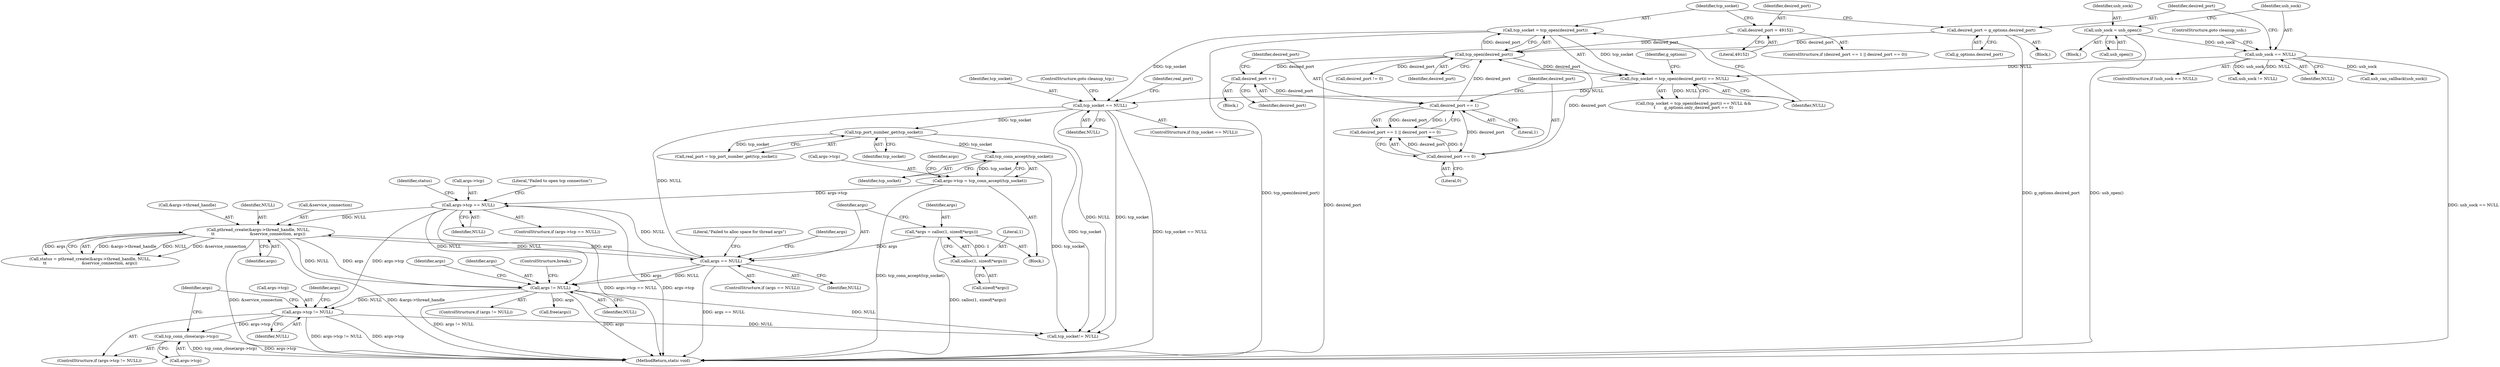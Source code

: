 digraph "1_ippusbxd_46844402bca7a38fc224483ba6f0a93c4613203f@API" {
"1000283" [label="(Call,tcp_conn_close(args->tcp))"];
"1000278" [label="(Call,args->tcp != NULL)"];
"1000242" [label="(Call,args->tcp == NULL)"];
"1000235" [label="(Call,args->tcp = tcp_conn_accept(tcp_socket))"];
"1000239" [label="(Call,tcp_conn_accept(tcp_socket))"];
"1000164" [label="(Call,tcp_port_number_get(tcp_socket))"];
"1000157" [label="(Call,tcp_socket == NULL)"];
"1000132" [label="(Call,tcp_socket = tcp_open(desired_port))"];
"1000134" [label="(Call,tcp_open(desired_port))"];
"1000150" [label="(Call,desired_port == 0)"];
"1000147" [label="(Call,desired_port == 1)"];
"1000143" [label="(Call,desired_port ++)"];
"1000153" [label="(Call,desired_port = 49152)"];
"1000123" [label="(Call,desired_port = g_options.desired_port)"];
"1000131" [label="(Call,(tcp_socket = tcp_open(desired_port)) == NULL)"];
"1000114" [label="(Call,usb_sock == NULL)"];
"1000110" [label="(Call,usb_sock = usb_open())"];
"1000223" [label="(Call,args == NULL)"];
"1000215" [label="(Call,*args = calloc(1, sizeof(*args)))"];
"1000217" [label="(Call,calloc(1, sizeof(*args)))"];
"1000254" [label="(Call,pthread_create(&args->thread_handle, NULL,\n\t\t                            &service_connection, args))"];
"1000273" [label="(Call,args != NULL)"];
"1000246" [label="(Identifier,NULL)"];
"1000244" [label="(Identifier,args)"];
"1000249" [label="(Literal,\"Failed to open tcp connection\")"];
"1000228" [label="(Literal,\"Failed to alloc space for thread args\")"];
"1000272" [label="(ControlStructure,if (args != NULL))"];
"1000142" [label="(Block,)"];
"1000282" [label="(Identifier,NULL)"];
"1000153" [label="(Call,desired_port = 49152)"];
"1000235" [label="(Call,args->tcp = tcp_conn_accept(tcp_socket))"];
"1000123" [label="(Call,desired_port = g_options.desired_port)"];
"1000155" [label="(Literal,49152)"];
"1000150" [label="(Call,desired_port == 0)"];
"1000216" [label="(Identifier,args)"];
"1000239" [label="(Call,tcp_conn_accept(tcp_socket))"];
"1000111" [label="(Identifier,usb_sock)"];
"1000112" [label="(Call,usb_open())"];
"1000280" [label="(Identifier,args)"];
"1000145" [label="(ControlStructure,if (desired_port == 1 || desired_port == 0))"];
"1000241" [label="(ControlStructure,if (args->tcp == NULL))"];
"1000236" [label="(Call,args->tcp)"];
"1000217" [label="(Call,calloc(1, sizeof(*args)))"];
"1000114" [label="(Call,usb_sock == NULL)"];
"1000277" [label="(ControlStructure,if (args->tcp != NULL))"];
"1000213" [label="(Block,)"];
"1000259" [label="(Identifier,NULL)"];
"1000101" [label="(Block,)"];
"1000162" [label="(Call,real_port = tcp_port_number_get(tcp_socket))"];
"1000156" [label="(ControlStructure,if (tcp_socket == NULL))"];
"1000242" [label="(Call,args->tcp == NULL)"];
"1000163" [label="(Identifier,real_port)"];
"1000135" [label="(Identifier,desired_port)"];
"1000284" [label="(Call,args->tcp)"];
"1000219" [label="(Call,sizeof(*args))"];
"1000147" [label="(Call,desired_port == 1)"];
"1000232" [label="(Identifier,args)"];
"1000275" [label="(Identifier,NULL)"];
"1000240" [label="(Identifier,tcp_socket)"];
"1000222" [label="(ControlStructure,if (args == NULL))"];
"1000260" [label="(Call,&service_connection)"];
"1000252" [label="(Call,status = pthread_create(&args->thread_handle, NULL,\n\t\t                            &service_connection, args))"];
"1000274" [label="(Identifier,args)"];
"1000134" [label="(Call,tcp_open(desired_port))"];
"1000305" [label="(MethodReturn,static void)"];
"1000152" [label="(Literal,0)"];
"1000132" [label="(Call,tcp_socket = tcp_open(desired_port))"];
"1000158" [label="(Identifier,tcp_socket)"];
"1000116" [label="(Identifier,NULL)"];
"1000285" [label="(Identifier,args)"];
"1000255" [label="(Call,&args->thread_handle)"];
"1000279" [label="(Call,args->tcp)"];
"1000143" [label="(Call,desired_port ++)"];
"1000262" [label="(Identifier,args)"];
"1000154" [label="(Identifier,desired_port)"];
"1000117" [label="(ControlStructure,goto cleanup_usb;)"];
"1000283" [label="(Call,tcp_conn_close(args->tcp))"];
"1000110" [label="(Call,usb_sock = usb_open())"];
"1000253" [label="(Identifier,status)"];
"1000223" [label="(Call,args == NULL)"];
"1000151" [label="(Identifier,desired_port)"];
"1000113" [label="(ControlStructure,if (usb_sock == NULL))"];
"1000254" [label="(Call,pthread_create(&args->thread_handle, NULL,\n\t\t                            &service_connection, args))"];
"1000164" [label="(Call,tcp_port_number_get(tcp_socket))"];
"1000165" [label="(Identifier,tcp_socket)"];
"1000287" [label="(Call,free(args))"];
"1000149" [label="(Literal,1)"];
"1000225" [label="(Identifier,NULL)"];
"1000148" [label="(Identifier,desired_port)"];
"1000289" [label="(ControlStructure,break;)"];
"1000146" [label="(Call,desired_port == 1 || desired_port == 0)"];
"1000243" [label="(Call,args->tcp)"];
"1000299" [label="(Call,usb_sock != NULL)"];
"1000109" [label="(Block,)"];
"1000124" [label="(Identifier,desired_port)"];
"1000144" [label="(Identifier,desired_port)"];
"1000157" [label="(Call,tcp_socket == NULL)"];
"1000168" [label="(Call,desired_port != 0)"];
"1000115" [label="(Identifier,usb_sock)"];
"1000273" [label="(Call,args != NULL)"];
"1000136" [label="(Identifier,NULL)"];
"1000160" [label="(ControlStructure,goto cleanup_tcp;)"];
"1000131" [label="(Call,(tcp_socket = tcp_open(desired_port)) == NULL)"];
"1000133" [label="(Identifier,tcp_socket)"];
"1000292" [label="(Call,tcp_socket!= NULL)"];
"1000125" [label="(Call,g_options.desired_port)"];
"1000139" [label="(Identifier,g_options)"];
"1000288" [label="(Identifier,args)"];
"1000224" [label="(Identifier,args)"];
"1000278" [label="(Call,args->tcp != NULL)"];
"1000130" [label="(Call,(tcp_socket = tcp_open(desired_port)) == NULL &&\n\t       g_options.only_desired_port == 0)"];
"1000159" [label="(Identifier,NULL)"];
"1000208" [label="(Call,usb_can_callback(usb_sock))"];
"1000218" [label="(Literal,1)"];
"1000215" [label="(Call,*args = calloc(1, sizeof(*args)))"];
"1000283" -> "1000277"  [label="AST: "];
"1000283" -> "1000284"  [label="CFG: "];
"1000284" -> "1000283"  [label="AST: "];
"1000288" -> "1000283"  [label="CFG: "];
"1000283" -> "1000305"  [label="DDG: args->tcp"];
"1000283" -> "1000305"  [label="DDG: tcp_conn_close(args->tcp)"];
"1000278" -> "1000283"  [label="DDG: args->tcp"];
"1000278" -> "1000277"  [label="AST: "];
"1000278" -> "1000282"  [label="CFG: "];
"1000279" -> "1000278"  [label="AST: "];
"1000282" -> "1000278"  [label="AST: "];
"1000285" -> "1000278"  [label="CFG: "];
"1000288" -> "1000278"  [label="CFG: "];
"1000278" -> "1000305"  [label="DDG: args->tcp != NULL"];
"1000278" -> "1000305"  [label="DDG: args->tcp"];
"1000242" -> "1000278"  [label="DDG: args->tcp"];
"1000273" -> "1000278"  [label="DDG: NULL"];
"1000278" -> "1000292"  [label="DDG: NULL"];
"1000242" -> "1000241"  [label="AST: "];
"1000242" -> "1000246"  [label="CFG: "];
"1000243" -> "1000242"  [label="AST: "];
"1000246" -> "1000242"  [label="AST: "];
"1000249" -> "1000242"  [label="CFG: "];
"1000253" -> "1000242"  [label="CFG: "];
"1000242" -> "1000305"  [label="DDG: args->tcp == NULL"];
"1000242" -> "1000305"  [label="DDG: args->tcp"];
"1000235" -> "1000242"  [label="DDG: args->tcp"];
"1000223" -> "1000242"  [label="DDG: NULL"];
"1000242" -> "1000254"  [label="DDG: NULL"];
"1000242" -> "1000273"  [label="DDG: NULL"];
"1000235" -> "1000213"  [label="AST: "];
"1000235" -> "1000239"  [label="CFG: "];
"1000236" -> "1000235"  [label="AST: "];
"1000239" -> "1000235"  [label="AST: "];
"1000244" -> "1000235"  [label="CFG: "];
"1000235" -> "1000305"  [label="DDG: tcp_conn_accept(tcp_socket)"];
"1000239" -> "1000235"  [label="DDG: tcp_socket"];
"1000239" -> "1000240"  [label="CFG: "];
"1000240" -> "1000239"  [label="AST: "];
"1000164" -> "1000239"  [label="DDG: tcp_socket"];
"1000239" -> "1000292"  [label="DDG: tcp_socket"];
"1000164" -> "1000162"  [label="AST: "];
"1000164" -> "1000165"  [label="CFG: "];
"1000165" -> "1000164"  [label="AST: "];
"1000162" -> "1000164"  [label="CFG: "];
"1000164" -> "1000162"  [label="DDG: tcp_socket"];
"1000157" -> "1000164"  [label="DDG: tcp_socket"];
"1000164" -> "1000292"  [label="DDG: tcp_socket"];
"1000157" -> "1000156"  [label="AST: "];
"1000157" -> "1000159"  [label="CFG: "];
"1000158" -> "1000157"  [label="AST: "];
"1000159" -> "1000157"  [label="AST: "];
"1000160" -> "1000157"  [label="CFG: "];
"1000163" -> "1000157"  [label="CFG: "];
"1000157" -> "1000305"  [label="DDG: tcp_socket == NULL"];
"1000132" -> "1000157"  [label="DDG: tcp_socket"];
"1000131" -> "1000157"  [label="DDG: NULL"];
"1000157" -> "1000223"  [label="DDG: NULL"];
"1000157" -> "1000292"  [label="DDG: tcp_socket"];
"1000157" -> "1000292"  [label="DDG: NULL"];
"1000132" -> "1000131"  [label="AST: "];
"1000132" -> "1000134"  [label="CFG: "];
"1000133" -> "1000132"  [label="AST: "];
"1000134" -> "1000132"  [label="AST: "];
"1000136" -> "1000132"  [label="CFG: "];
"1000132" -> "1000305"  [label="DDG: tcp_open(desired_port)"];
"1000132" -> "1000131"  [label="DDG: tcp_socket"];
"1000134" -> "1000132"  [label="DDG: desired_port"];
"1000134" -> "1000135"  [label="CFG: "];
"1000135" -> "1000134"  [label="AST: "];
"1000134" -> "1000305"  [label="DDG: desired_port"];
"1000134" -> "1000131"  [label="DDG: desired_port"];
"1000150" -> "1000134"  [label="DDG: desired_port"];
"1000147" -> "1000134"  [label="DDG: desired_port"];
"1000153" -> "1000134"  [label="DDG: desired_port"];
"1000123" -> "1000134"  [label="DDG: desired_port"];
"1000134" -> "1000143"  [label="DDG: desired_port"];
"1000134" -> "1000168"  [label="DDG: desired_port"];
"1000150" -> "1000146"  [label="AST: "];
"1000150" -> "1000152"  [label="CFG: "];
"1000151" -> "1000150"  [label="AST: "];
"1000152" -> "1000150"  [label="AST: "];
"1000146" -> "1000150"  [label="CFG: "];
"1000150" -> "1000146"  [label="DDG: desired_port"];
"1000150" -> "1000146"  [label="DDG: 0"];
"1000147" -> "1000150"  [label="DDG: desired_port"];
"1000147" -> "1000146"  [label="AST: "];
"1000147" -> "1000149"  [label="CFG: "];
"1000148" -> "1000147"  [label="AST: "];
"1000149" -> "1000147"  [label="AST: "];
"1000151" -> "1000147"  [label="CFG: "];
"1000146" -> "1000147"  [label="CFG: "];
"1000147" -> "1000146"  [label="DDG: desired_port"];
"1000147" -> "1000146"  [label="DDG: 1"];
"1000143" -> "1000147"  [label="DDG: desired_port"];
"1000143" -> "1000142"  [label="AST: "];
"1000143" -> "1000144"  [label="CFG: "];
"1000144" -> "1000143"  [label="AST: "];
"1000148" -> "1000143"  [label="CFG: "];
"1000153" -> "1000145"  [label="AST: "];
"1000153" -> "1000155"  [label="CFG: "];
"1000154" -> "1000153"  [label="AST: "];
"1000155" -> "1000153"  [label="AST: "];
"1000133" -> "1000153"  [label="CFG: "];
"1000123" -> "1000101"  [label="AST: "];
"1000123" -> "1000125"  [label="CFG: "];
"1000124" -> "1000123"  [label="AST: "];
"1000125" -> "1000123"  [label="AST: "];
"1000133" -> "1000123"  [label="CFG: "];
"1000123" -> "1000305"  [label="DDG: g_options.desired_port"];
"1000131" -> "1000130"  [label="AST: "];
"1000131" -> "1000136"  [label="CFG: "];
"1000136" -> "1000131"  [label="AST: "];
"1000139" -> "1000131"  [label="CFG: "];
"1000130" -> "1000131"  [label="CFG: "];
"1000131" -> "1000130"  [label="DDG: NULL"];
"1000114" -> "1000131"  [label="DDG: NULL"];
"1000114" -> "1000113"  [label="AST: "];
"1000114" -> "1000116"  [label="CFG: "];
"1000115" -> "1000114"  [label="AST: "];
"1000116" -> "1000114"  [label="AST: "];
"1000117" -> "1000114"  [label="CFG: "];
"1000124" -> "1000114"  [label="CFG: "];
"1000114" -> "1000305"  [label="DDG: usb_sock == NULL"];
"1000110" -> "1000114"  [label="DDG: usb_sock"];
"1000114" -> "1000208"  [label="DDG: usb_sock"];
"1000114" -> "1000299"  [label="DDG: usb_sock"];
"1000114" -> "1000299"  [label="DDG: NULL"];
"1000110" -> "1000109"  [label="AST: "];
"1000110" -> "1000112"  [label="CFG: "];
"1000111" -> "1000110"  [label="AST: "];
"1000112" -> "1000110"  [label="AST: "];
"1000115" -> "1000110"  [label="CFG: "];
"1000110" -> "1000305"  [label="DDG: usb_open()"];
"1000223" -> "1000222"  [label="AST: "];
"1000223" -> "1000225"  [label="CFG: "];
"1000224" -> "1000223"  [label="AST: "];
"1000225" -> "1000223"  [label="AST: "];
"1000228" -> "1000223"  [label="CFG: "];
"1000232" -> "1000223"  [label="CFG: "];
"1000223" -> "1000305"  [label="DDG: args == NULL"];
"1000215" -> "1000223"  [label="DDG: args"];
"1000254" -> "1000223"  [label="DDG: NULL"];
"1000223" -> "1000254"  [label="DDG: args"];
"1000223" -> "1000273"  [label="DDG: args"];
"1000223" -> "1000273"  [label="DDG: NULL"];
"1000215" -> "1000213"  [label="AST: "];
"1000215" -> "1000217"  [label="CFG: "];
"1000216" -> "1000215"  [label="AST: "];
"1000217" -> "1000215"  [label="AST: "];
"1000224" -> "1000215"  [label="CFG: "];
"1000215" -> "1000305"  [label="DDG: calloc(1, sizeof(*args))"];
"1000217" -> "1000215"  [label="DDG: 1"];
"1000217" -> "1000219"  [label="CFG: "];
"1000218" -> "1000217"  [label="AST: "];
"1000219" -> "1000217"  [label="AST: "];
"1000254" -> "1000252"  [label="AST: "];
"1000254" -> "1000262"  [label="CFG: "];
"1000255" -> "1000254"  [label="AST: "];
"1000259" -> "1000254"  [label="AST: "];
"1000260" -> "1000254"  [label="AST: "];
"1000262" -> "1000254"  [label="AST: "];
"1000252" -> "1000254"  [label="CFG: "];
"1000254" -> "1000305"  [label="DDG: &service_connection"];
"1000254" -> "1000305"  [label="DDG: &args->thread_handle"];
"1000254" -> "1000252"  [label="DDG: &args->thread_handle"];
"1000254" -> "1000252"  [label="DDG: NULL"];
"1000254" -> "1000252"  [label="DDG: &service_connection"];
"1000254" -> "1000252"  [label="DDG: args"];
"1000254" -> "1000273"  [label="DDG: args"];
"1000254" -> "1000273"  [label="DDG: NULL"];
"1000273" -> "1000272"  [label="AST: "];
"1000273" -> "1000275"  [label="CFG: "];
"1000274" -> "1000273"  [label="AST: "];
"1000275" -> "1000273"  [label="AST: "];
"1000280" -> "1000273"  [label="CFG: "];
"1000289" -> "1000273"  [label="CFG: "];
"1000273" -> "1000305"  [label="DDG: args"];
"1000273" -> "1000305"  [label="DDG: args != NULL"];
"1000273" -> "1000287"  [label="DDG: args"];
"1000273" -> "1000292"  [label="DDG: NULL"];
}
